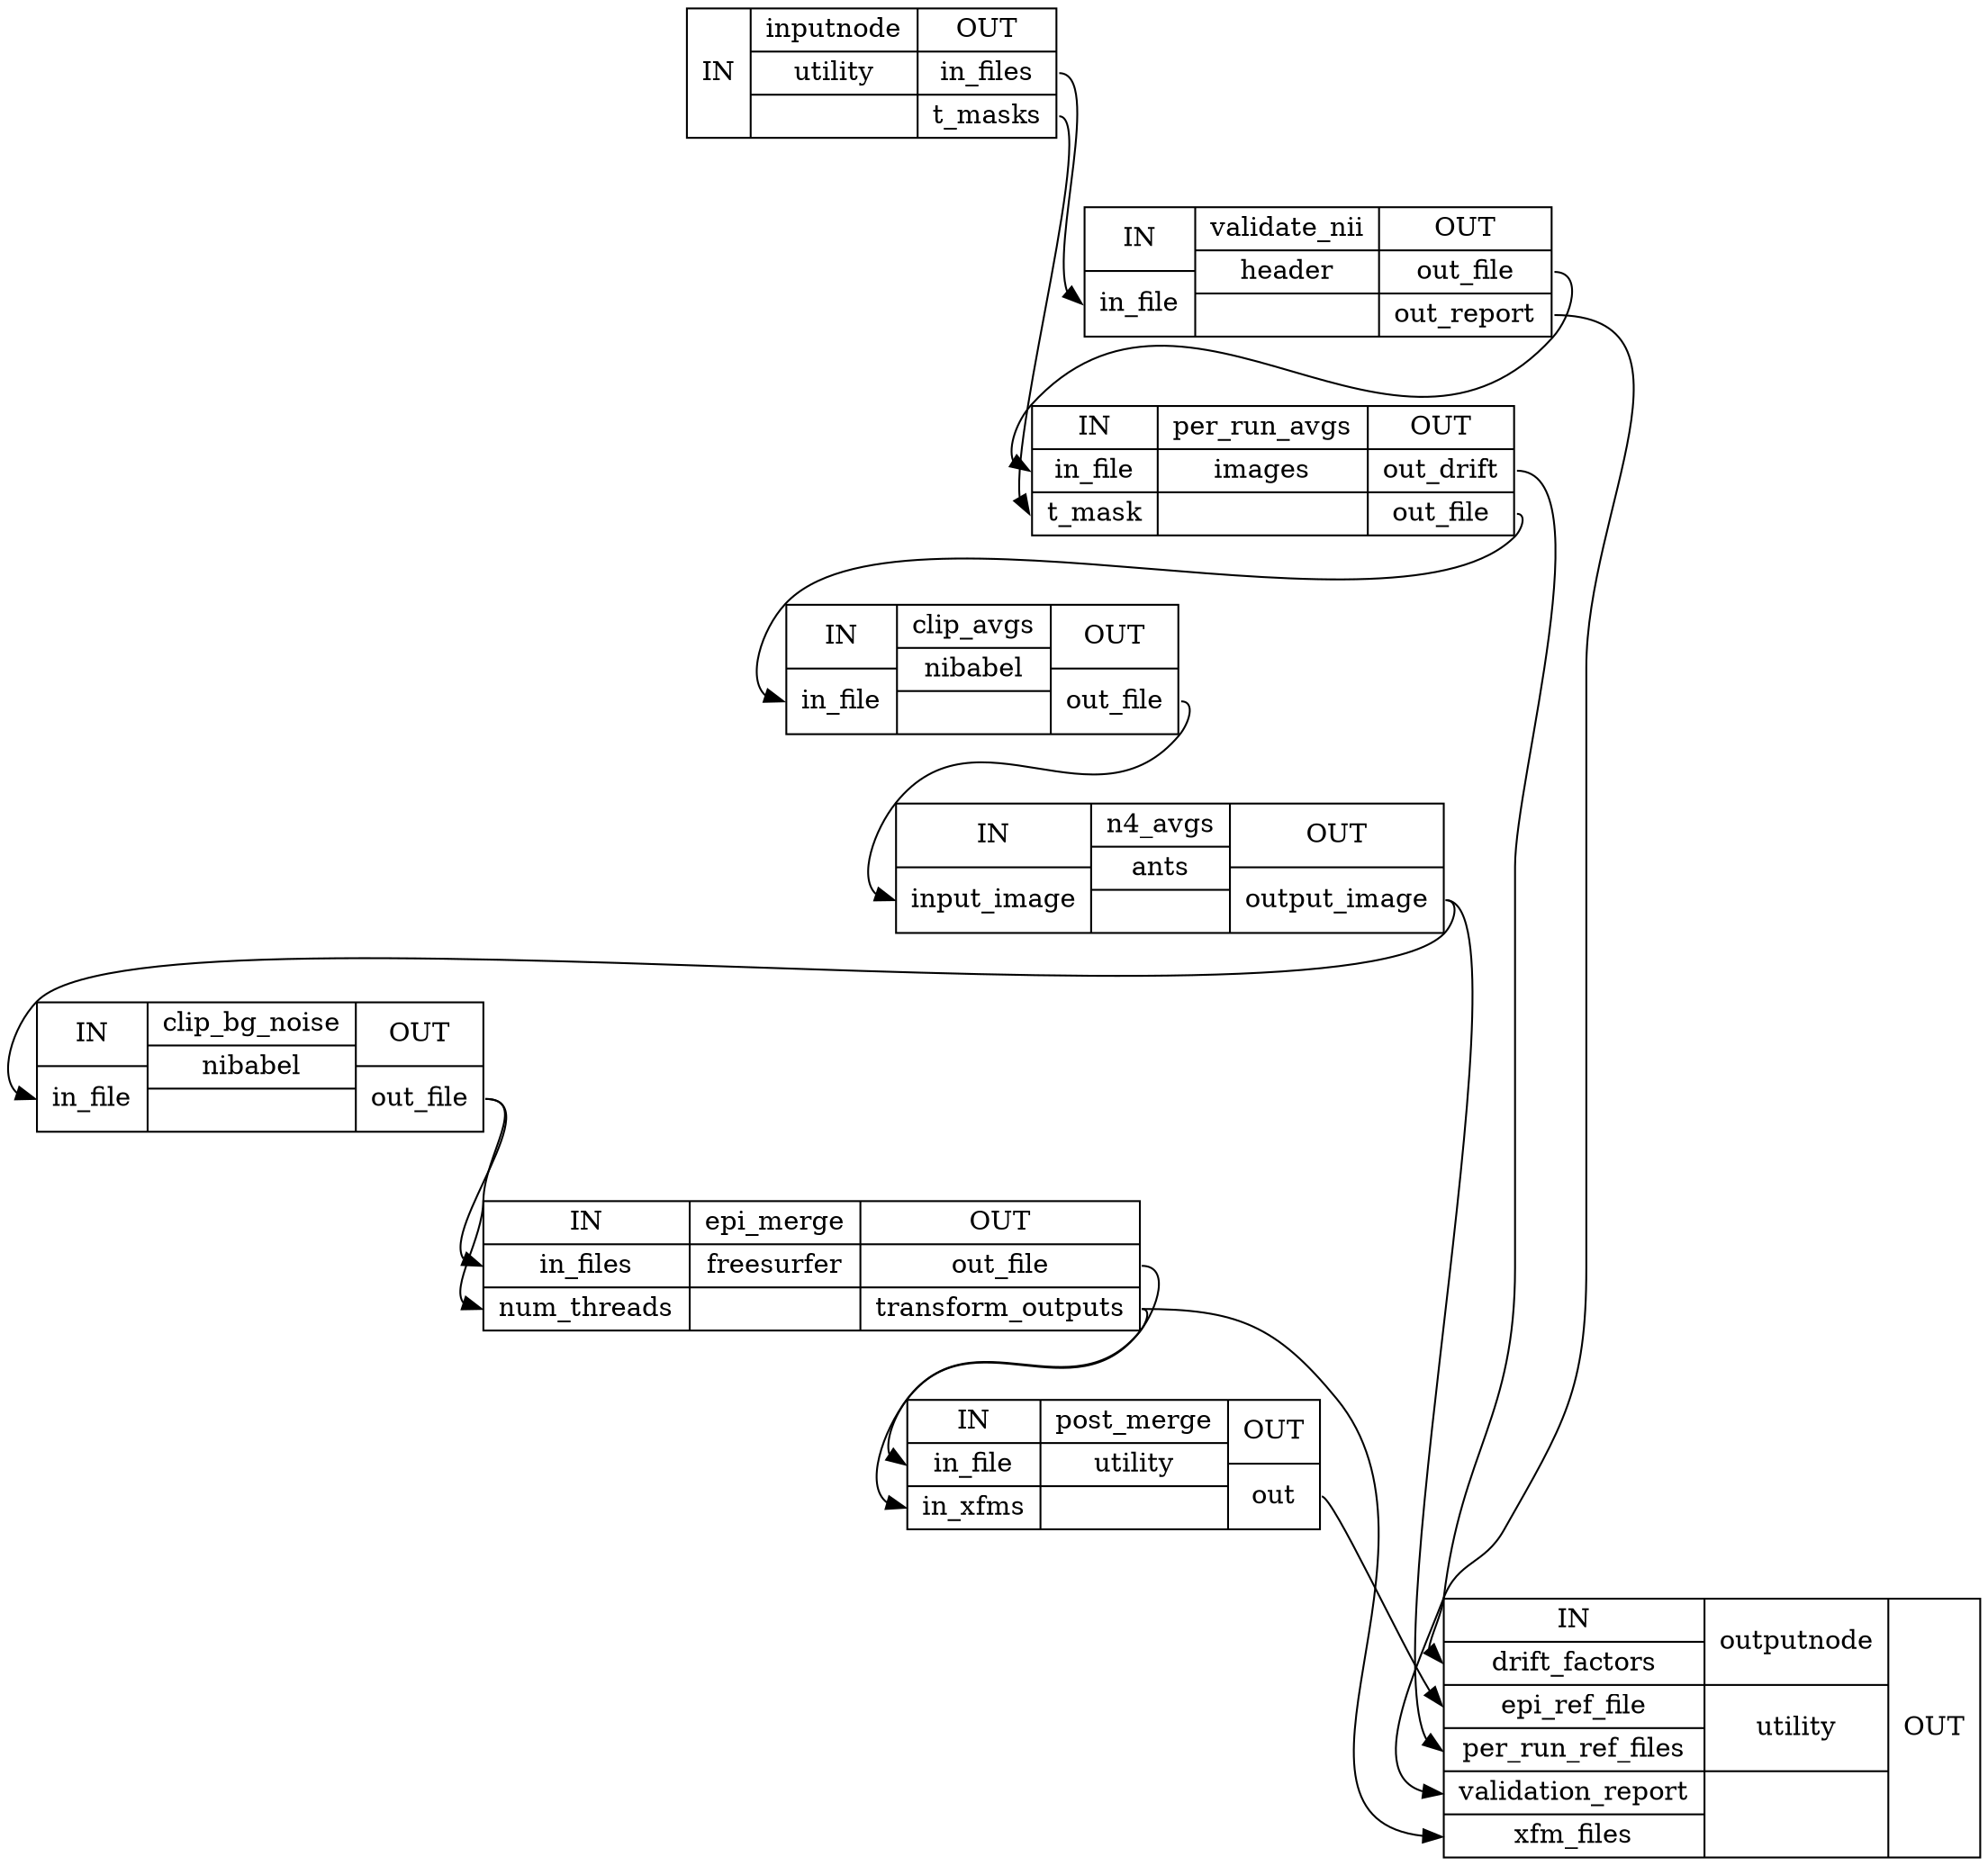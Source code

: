 digraph structs {
node [shape=record];
epi_reference_wfinputnode [label="{IN}|{ inputnode | utility |  }|{OUT|<outinfiles> in_files|<outtmasks> t_masks}"];
epi_reference_wfvalidate_nii [label="{IN|<ininfile> in_file}|{ validate_nii | header |  }|{OUT|<outoutfile> out_file|<outoutreport> out_report}"];
epi_reference_wfper_run_avgs [label="{IN|<ininfile> in_file|<intmask> t_mask}|{ per_run_avgs | images |  }|{OUT|<outoutdrift> out_drift|<outoutfile> out_file}"];
epi_reference_wfclip_avgs [label="{IN|<ininfile> in_file}|{ clip_avgs | nibabel |  }|{OUT|<outoutfile> out_file}"];
epi_reference_wfn4_avgs [label="{IN|<ininputimage> input_image}|{ n4_avgs | ants |  }|{OUT|<outoutputimage> output_image}"];
epi_reference_wfclip_bg_noise [label="{IN|<ininfile> in_file}|{ clip_bg_noise | nibabel |  }|{OUT|<outoutfile> out_file}"];
epi_reference_wfepi_merge [label="{IN|<ininfiles> in_files|<innumthreads> num_threads}|{ epi_merge | freesurfer |  }|{OUT|<outoutfile> out_file|<outtransformoutputs> transform_outputs}"];
epi_reference_wfpost_merge [label="{IN|<ininfile> in_file|<ininxfms> in_xfms}|{ post_merge | utility |  }|{OUT|<outout> out}"];
epi_reference_wfoutputnode [label="{IN|<indriftfactors> drift_factors|<inepireffile> epi_ref_file|<inperrunreffiles> per_run_ref_files|<invalidationreport> validation_report|<inxfmfiles> xfm_files}|{ outputnode | utility |  }|{OUT}"];
epi_reference_wfclip_avgs:outoutfile:e -> epi_reference_wfn4_avgs:ininputimage:w;
epi_reference_wfclip_bg_noise:outoutfile:e -> epi_reference_wfepi_merge:ininfiles:w;
epi_reference_wfclip_bg_noise:outoutfile:e -> epi_reference_wfepi_merge:innumthreads:w;
epi_reference_wfepi_merge:outoutfile:e -> epi_reference_wfpost_merge:ininfile:w;
epi_reference_wfepi_merge:outtransformoutputs:e -> epi_reference_wfoutputnode:inxfmfiles:w;
epi_reference_wfepi_merge:outtransformoutputs:e -> epi_reference_wfpost_merge:ininxfms:w;
epi_reference_wfinputnode:outinfiles:e -> epi_reference_wfvalidate_nii:ininfile:w;
epi_reference_wfinputnode:outtmasks:e -> epi_reference_wfper_run_avgs:intmask:w;
epi_reference_wfn4_avgs:outoutputimage:e -> epi_reference_wfclip_bg_noise:ininfile:w;
epi_reference_wfn4_avgs:outoutputimage:e -> epi_reference_wfoutputnode:inperrunreffiles:w;
epi_reference_wfper_run_avgs:outoutdrift:e -> epi_reference_wfoutputnode:indriftfactors:w;
epi_reference_wfper_run_avgs:outoutfile:e -> epi_reference_wfclip_avgs:ininfile:w;
epi_reference_wfpost_merge:outout:e -> epi_reference_wfoutputnode:inepireffile:w;
epi_reference_wfvalidate_nii:outoutfile:e -> epi_reference_wfper_run_avgs:ininfile:w;
epi_reference_wfvalidate_nii:outoutreport:e -> epi_reference_wfoutputnode:invalidationreport:w;
}